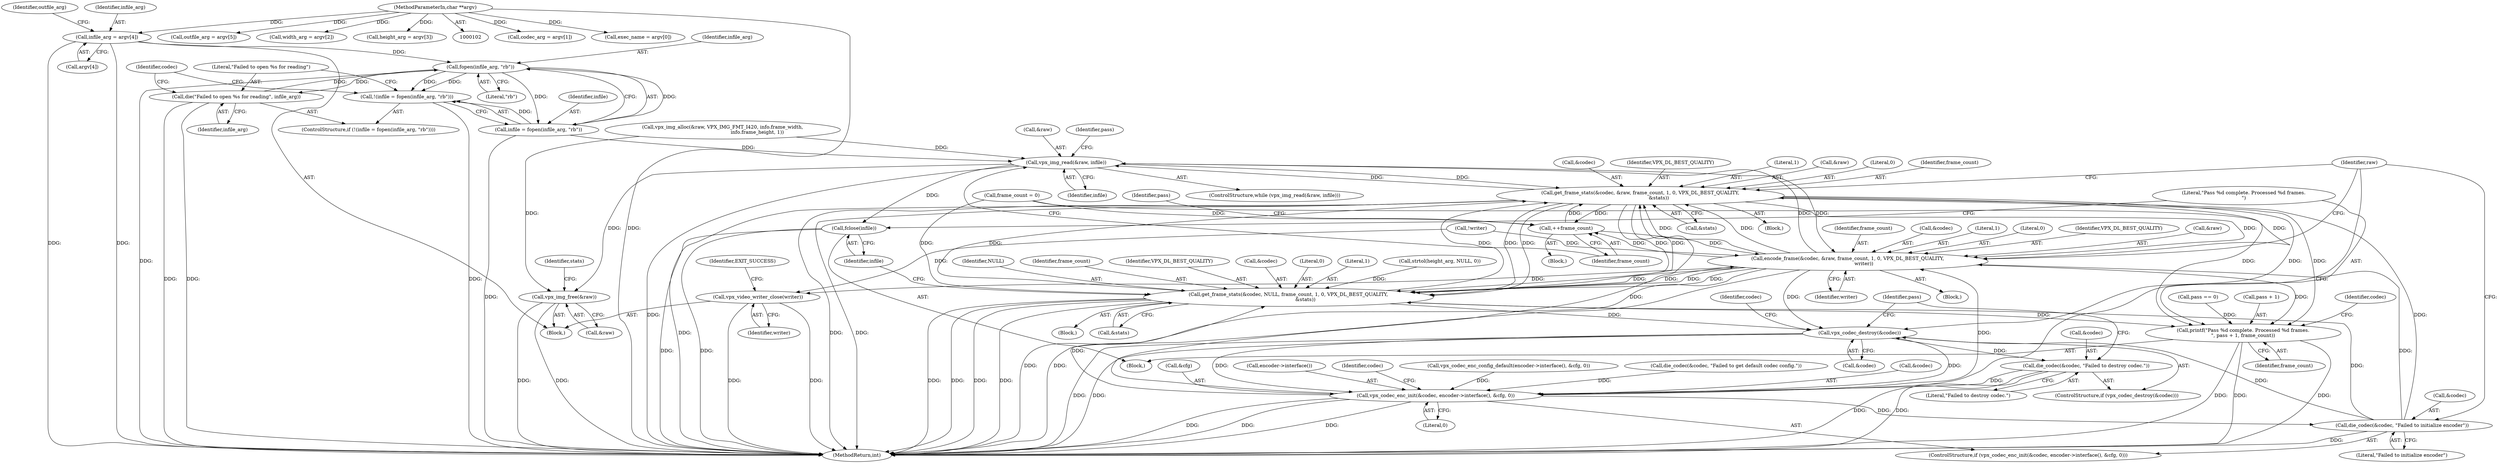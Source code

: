 digraph "1_Android_5a9753fca56f0eeb9f61e342b2fccffc364f9426_18@API" {
"1000389" [label="(Call,fopen(infile_arg, \"rb\"))"];
"1000392" [label="(Call,die(\"Failed to open %s for reading\", infile_arg))"];
"1000389" [label="(Call,fopen(infile_arg, \"rb\"))"];
"1000152" [label="(Call,infile_arg = argv[4])"];
"1000104" [label="(MethodParameterIn,char **argv)"];
"1000386" [label="(Call,!(infile = fopen(infile_arg, \"rb\")))"];
"1000387" [label="(Call,infile = fopen(infile_arg, \"rb\"))"];
"1000408" [label="(Call,vpx_img_read(&raw, infile))"];
"1000420" [label="(Call,get_frame_stats(&codec, &raw, frame_count, 1, 0, VPX_DL_BEST_QUALITY,\n                        &stats))"];
"1000413" [label="(Call,++frame_count)"];
"1000433" [label="(Call,encode_frame(&codec, &raw, frame_count, 1, 0, VPX_DL_BEST_QUALITY,\n                     writer))"];
"1000448" [label="(Call,get_frame_stats(&codec, NULL, frame_count, 1, 0, VPX_DL_BEST_QUALITY,\n                      &stats))"];
"1000464" [label="(Call,printf(\"Pass %d complete. Processed %d frames.\n\", pass + 1, frame_count))"];
"1000471" [label="(Call,vpx_codec_destroy(&codec))"];
"1000396" [label="(Call,vpx_codec_enc_init(&codec, encoder->interface(), &cfg, 0))"];
"1000403" [label="(Call,die_codec(&codec, \"Failed to initialize encoder\"))"];
"1000474" [label="(Call,die_codec(&codec, \"Failed to destroy codec.\"))"];
"1000485" [label="(Call,vpx_video_writer_close(writer))"];
"1000462" [label="(Call,fclose(infile))"];
"1000478" [label="(Call,vpx_img_free(&raw))"];
"1000465" [label="(Literal,\"Pass %d complete. Processed %d frames.\n\")"];
"1000400" [label="(Call,&cfg)"];
"1000438" [label="(Identifier,frame_count)"];
"1000385" [label="(ControlStructure,if (!(infile = fopen(infile_arg, \"rb\"))))"];
"1000388" [label="(Identifier,infile)"];
"1000137" [label="(Call,codec_arg = argv[1])"];
"1000420" [label="(Call,get_frame_stats(&codec, &raw, frame_count, 1, 0, VPX_DL_BEST_QUALITY,\n                        &stats))"];
"1000463" [label="(Identifier,infile)"];
"1000406" [label="(Literal,\"Failed to initialize encoder\")"];
"1000399" [label="(Call,encoder->interface())"];
"1000386" [label="(Call,!(infile = fopen(infile_arg, \"rb\")))"];
"1000357" [label="(Identifier,pass)"];
"1000417" [label="(Identifier,pass)"];
"1000442" [label="(Identifier,writer)"];
"1000472" [label="(Call,&codec)"];
"1000428" [label="(Identifier,VPX_DL_BEST_QUALITY)"];
"1000405" [label="(Identifier,codec)"];
"1000432" [label="(Block,)"];
"1000473" [label="(Identifier,codec)"];
"1000456" [label="(Call,&stats)"];
"1000297" [label="(Call,vpx_codec_enc_config_default(encoder->interface(), &cfg, 0))"];
"1000434" [label="(Call,&codec)"];
"1000470" [label="(ControlStructure,if (vpx_codec_destroy(&codec)))"];
"1000426" [label="(Literal,1)"];
"1000404" [label="(Call,&codec)"];
"1000486" [label="(Identifier,writer)"];
"1000423" [label="(Call,&raw)"];
"1000258" [label="(Call,vpx_img_alloc(&raw, VPX_IMG_FMT_I420, info.frame_width,\n                                             info.frame_height, 1))"];
"1000286" [label="(Call,!writer)"];
"1000152" [label="(Call,infile_arg = argv[4])"];
"1000433" [label="(Call,encode_frame(&codec, &raw, frame_count, 1, 0, VPX_DL_BEST_QUALITY,\n                     writer))"];
"1000429" [label="(Call,&stats)"];
"1000439" [label="(Literal,1)"];
"1000105" [label="(Block,)"];
"1000162" [label="(Call,exec_name = argv[0])"];
"1000485" [label="(Call,vpx_video_writer_close(writer))"];
"1000157" [label="(Call,outfile_arg = argv[5])"];
"1000392" [label="(Call,die(\"Failed to open %s for reading\", infile_arg))"];
"1000419" [label="(Block,)"];
"1000410" [label="(Identifier,raw)"];
"1000387" [label="(Call,infile = fopen(infile_arg, \"rb\"))"];
"1000153" [label="(Identifier,infile_arg)"];
"1000412" [label="(Block,)"];
"1000154" [label="(Call,argv[4])"];
"1000396" [label="(Call,vpx_codec_enc_init(&codec, encoder->interface(), &cfg, 0))"];
"1000448" [label="(Call,get_frame_stats(&codec, NULL, frame_count, 1, 0, VPX_DL_BEST_QUALITY,\n                      &stats))"];
"1000427" [label="(Literal,0)"];
"1000474" [label="(Call,die_codec(&codec, \"Failed to destroy codec.\"))"];
"1000393" [label="(Literal,\"Failed to open %s for reading\")"];
"1000451" [label="(Identifier,NULL)"];
"1000444" [label="(Call,pass == 0)"];
"1000104" [label="(MethodParameterIn,char **argv)"];
"1000452" [label="(Identifier,frame_count)"];
"1000440" [label="(Literal,0)"];
"1000409" [label="(Call,&raw)"];
"1000455" [label="(Identifier,VPX_DL_BEST_QUALITY)"];
"1000488" [label="(Identifier,EXIT_SUCCESS)"];
"1000476" [label="(Identifier,codec)"];
"1000411" [label="(Identifier,infile)"];
"1000447" [label="(Block,)"];
"1000142" [label="(Call,width_arg = argv[2])"];
"1000489" [label="(MethodReturn,int)"];
"1000441" [label="(Identifier,VPX_DL_BEST_QUALITY)"];
"1000475" [label="(Call,&codec)"];
"1000478" [label="(Call,vpx_img_free(&raw))"];
"1000407" [label="(ControlStructure,while (vpx_img_read(&raw, infile)))"];
"1000483" [label="(Identifier,stats)"];
"1000158" [label="(Identifier,outfile_arg)"];
"1000479" [label="(Call,&raw)"];
"1000445" [label="(Identifier,pass)"];
"1000304" [label="(Call,die_codec(&codec, \"Failed to get default codec config.\"))"];
"1000394" [label="(Identifier,infile_arg)"];
"1000147" [label="(Call,height_arg = argv[3])"];
"1000471" [label="(Call,vpx_codec_destroy(&codec))"];
"1000449" [label="(Call,&codec)"];
"1000391" [label="(Literal,\"rb\")"];
"1000414" [label="(Identifier,frame_count)"];
"1000464" [label="(Call,printf(\"Pass %d complete. Processed %d frames.\n\", pass + 1, frame_count))"];
"1000477" [label="(Literal,\"Failed to destroy codec.\")"];
"1000436" [label="(Call,&raw)"];
"1000454" [label="(Literal,0)"];
"1000469" [label="(Identifier,frame_count)"];
"1000389" [label="(Call,fopen(infile_arg, \"rb\"))"];
"1000390" [label="(Identifier,infile_arg)"];
"1000453" [label="(Literal,1)"];
"1000408" [label="(Call,vpx_img_read(&raw, infile))"];
"1000395" [label="(ControlStructure,if (vpx_codec_enc_init(&codec, encoder->interface(), &cfg, 0)))"];
"1000397" [label="(Call,&codec)"];
"1000402" [label="(Literal,0)"];
"1000466" [label="(Call,pass + 1)"];
"1000413" [label="(Call,++frame_count)"];
"1000358" [label="(Block,)"];
"1000425" [label="(Identifier,frame_count)"];
"1000215" [label="(Call,strtol(height_arg, NULL, 0))"];
"1000421" [label="(Call,&codec)"];
"1000398" [label="(Identifier,codec)"];
"1000360" [label="(Call,frame_count = 0)"];
"1000462" [label="(Call,fclose(infile))"];
"1000403" [label="(Call,die_codec(&codec, \"Failed to initialize encoder\"))"];
"1000389" -> "1000387"  [label="AST: "];
"1000389" -> "1000391"  [label="CFG: "];
"1000390" -> "1000389"  [label="AST: "];
"1000391" -> "1000389"  [label="AST: "];
"1000387" -> "1000389"  [label="CFG: "];
"1000389" -> "1000489"  [label="DDG: "];
"1000389" -> "1000386"  [label="DDG: "];
"1000389" -> "1000386"  [label="DDG: "];
"1000389" -> "1000387"  [label="DDG: "];
"1000389" -> "1000387"  [label="DDG: "];
"1000392" -> "1000389"  [label="DDG: "];
"1000152" -> "1000389"  [label="DDG: "];
"1000389" -> "1000392"  [label="DDG: "];
"1000392" -> "1000385"  [label="AST: "];
"1000392" -> "1000394"  [label="CFG: "];
"1000393" -> "1000392"  [label="AST: "];
"1000394" -> "1000392"  [label="AST: "];
"1000398" -> "1000392"  [label="CFG: "];
"1000392" -> "1000489"  [label="DDG: "];
"1000392" -> "1000489"  [label="DDG: "];
"1000152" -> "1000105"  [label="AST: "];
"1000152" -> "1000154"  [label="CFG: "];
"1000153" -> "1000152"  [label="AST: "];
"1000154" -> "1000152"  [label="AST: "];
"1000158" -> "1000152"  [label="CFG: "];
"1000152" -> "1000489"  [label="DDG: "];
"1000152" -> "1000489"  [label="DDG: "];
"1000104" -> "1000152"  [label="DDG: "];
"1000104" -> "1000102"  [label="AST: "];
"1000104" -> "1000489"  [label="DDG: "];
"1000104" -> "1000137"  [label="DDG: "];
"1000104" -> "1000142"  [label="DDG: "];
"1000104" -> "1000147"  [label="DDG: "];
"1000104" -> "1000157"  [label="DDG: "];
"1000104" -> "1000162"  [label="DDG: "];
"1000386" -> "1000385"  [label="AST: "];
"1000386" -> "1000387"  [label="CFG: "];
"1000387" -> "1000386"  [label="AST: "];
"1000393" -> "1000386"  [label="CFG: "];
"1000398" -> "1000386"  [label="CFG: "];
"1000386" -> "1000489"  [label="DDG: "];
"1000387" -> "1000386"  [label="DDG: "];
"1000388" -> "1000387"  [label="AST: "];
"1000387" -> "1000489"  [label="DDG: "];
"1000387" -> "1000408"  [label="DDG: "];
"1000408" -> "1000407"  [label="AST: "];
"1000408" -> "1000411"  [label="CFG: "];
"1000409" -> "1000408"  [label="AST: "];
"1000411" -> "1000408"  [label="AST: "];
"1000414" -> "1000408"  [label="CFG: "];
"1000445" -> "1000408"  [label="CFG: "];
"1000408" -> "1000489"  [label="DDG: "];
"1000258" -> "1000408"  [label="DDG: "];
"1000433" -> "1000408"  [label="DDG: "];
"1000420" -> "1000408"  [label="DDG: "];
"1000408" -> "1000420"  [label="DDG: "];
"1000408" -> "1000433"  [label="DDG: "];
"1000408" -> "1000462"  [label="DDG: "];
"1000408" -> "1000478"  [label="DDG: "];
"1000420" -> "1000419"  [label="AST: "];
"1000420" -> "1000429"  [label="CFG: "];
"1000421" -> "1000420"  [label="AST: "];
"1000423" -> "1000420"  [label="AST: "];
"1000425" -> "1000420"  [label="AST: "];
"1000426" -> "1000420"  [label="AST: "];
"1000427" -> "1000420"  [label="AST: "];
"1000428" -> "1000420"  [label="AST: "];
"1000429" -> "1000420"  [label="AST: "];
"1000410" -> "1000420"  [label="CFG: "];
"1000420" -> "1000489"  [label="DDG: "];
"1000420" -> "1000489"  [label="DDG: "];
"1000420" -> "1000489"  [label="DDG: "];
"1000420" -> "1000413"  [label="DDG: "];
"1000396" -> "1000420"  [label="DDG: "];
"1000403" -> "1000420"  [label="DDG: "];
"1000433" -> "1000420"  [label="DDG: "];
"1000433" -> "1000420"  [label="DDG: "];
"1000413" -> "1000420"  [label="DDG: "];
"1000448" -> "1000420"  [label="DDG: "];
"1000448" -> "1000420"  [label="DDG: "];
"1000420" -> "1000433"  [label="DDG: "];
"1000420" -> "1000433"  [label="DDG: "];
"1000420" -> "1000448"  [label="DDG: "];
"1000420" -> "1000448"  [label="DDG: "];
"1000420" -> "1000448"  [label="DDG: "];
"1000420" -> "1000448"  [label="DDG: "];
"1000420" -> "1000464"  [label="DDG: "];
"1000420" -> "1000471"  [label="DDG: "];
"1000413" -> "1000412"  [label="AST: "];
"1000413" -> "1000414"  [label="CFG: "];
"1000414" -> "1000413"  [label="AST: "];
"1000417" -> "1000413"  [label="CFG: "];
"1000360" -> "1000413"  [label="DDG: "];
"1000433" -> "1000413"  [label="DDG: "];
"1000413" -> "1000433"  [label="DDG: "];
"1000433" -> "1000432"  [label="AST: "];
"1000433" -> "1000442"  [label="CFG: "];
"1000434" -> "1000433"  [label="AST: "];
"1000436" -> "1000433"  [label="AST: "];
"1000438" -> "1000433"  [label="AST: "];
"1000439" -> "1000433"  [label="AST: "];
"1000440" -> "1000433"  [label="AST: "];
"1000441" -> "1000433"  [label="AST: "];
"1000442" -> "1000433"  [label="AST: "];
"1000410" -> "1000433"  [label="CFG: "];
"1000433" -> "1000489"  [label="DDG: "];
"1000433" -> "1000489"  [label="DDG: "];
"1000396" -> "1000433"  [label="DDG: "];
"1000403" -> "1000433"  [label="DDG: "];
"1000448" -> "1000433"  [label="DDG: "];
"1000286" -> "1000433"  [label="DDG: "];
"1000433" -> "1000448"  [label="DDG: "];
"1000433" -> "1000448"  [label="DDG: "];
"1000433" -> "1000448"  [label="DDG: "];
"1000433" -> "1000464"  [label="DDG: "];
"1000433" -> "1000471"  [label="DDG: "];
"1000433" -> "1000485"  [label="DDG: "];
"1000448" -> "1000447"  [label="AST: "];
"1000448" -> "1000456"  [label="CFG: "];
"1000449" -> "1000448"  [label="AST: "];
"1000451" -> "1000448"  [label="AST: "];
"1000452" -> "1000448"  [label="AST: "];
"1000453" -> "1000448"  [label="AST: "];
"1000454" -> "1000448"  [label="AST: "];
"1000455" -> "1000448"  [label="AST: "];
"1000456" -> "1000448"  [label="AST: "];
"1000463" -> "1000448"  [label="CFG: "];
"1000448" -> "1000489"  [label="DDG: "];
"1000448" -> "1000489"  [label="DDG: "];
"1000448" -> "1000489"  [label="DDG: "];
"1000448" -> "1000489"  [label="DDG: "];
"1000396" -> "1000448"  [label="DDG: "];
"1000403" -> "1000448"  [label="DDG: "];
"1000215" -> "1000448"  [label="DDG: "];
"1000360" -> "1000448"  [label="DDG: "];
"1000448" -> "1000464"  [label="DDG: "];
"1000448" -> "1000471"  [label="DDG: "];
"1000464" -> "1000358"  [label="AST: "];
"1000464" -> "1000469"  [label="CFG: "];
"1000465" -> "1000464"  [label="AST: "];
"1000466" -> "1000464"  [label="AST: "];
"1000469" -> "1000464"  [label="AST: "];
"1000473" -> "1000464"  [label="CFG: "];
"1000464" -> "1000489"  [label="DDG: "];
"1000464" -> "1000489"  [label="DDG: "];
"1000464" -> "1000489"  [label="DDG: "];
"1000444" -> "1000464"  [label="DDG: "];
"1000360" -> "1000464"  [label="DDG: "];
"1000471" -> "1000470"  [label="AST: "];
"1000471" -> "1000472"  [label="CFG: "];
"1000472" -> "1000471"  [label="AST: "];
"1000476" -> "1000471"  [label="CFG: "];
"1000357" -> "1000471"  [label="CFG: "];
"1000471" -> "1000489"  [label="DDG: "];
"1000471" -> "1000489"  [label="DDG: "];
"1000471" -> "1000396"  [label="DDG: "];
"1000396" -> "1000471"  [label="DDG: "];
"1000403" -> "1000471"  [label="DDG: "];
"1000471" -> "1000474"  [label="DDG: "];
"1000396" -> "1000395"  [label="AST: "];
"1000396" -> "1000402"  [label="CFG: "];
"1000397" -> "1000396"  [label="AST: "];
"1000399" -> "1000396"  [label="AST: "];
"1000400" -> "1000396"  [label="AST: "];
"1000402" -> "1000396"  [label="AST: "];
"1000405" -> "1000396"  [label="CFG: "];
"1000410" -> "1000396"  [label="CFG: "];
"1000396" -> "1000489"  [label="DDG: "];
"1000396" -> "1000489"  [label="DDG: "];
"1000396" -> "1000489"  [label="DDG: "];
"1000304" -> "1000396"  [label="DDG: "];
"1000474" -> "1000396"  [label="DDG: "];
"1000297" -> "1000396"  [label="DDG: "];
"1000396" -> "1000403"  [label="DDG: "];
"1000403" -> "1000395"  [label="AST: "];
"1000403" -> "1000406"  [label="CFG: "];
"1000404" -> "1000403"  [label="AST: "];
"1000406" -> "1000403"  [label="AST: "];
"1000410" -> "1000403"  [label="CFG: "];
"1000403" -> "1000489"  [label="DDG: "];
"1000474" -> "1000470"  [label="AST: "];
"1000474" -> "1000477"  [label="CFG: "];
"1000475" -> "1000474"  [label="AST: "];
"1000477" -> "1000474"  [label="AST: "];
"1000357" -> "1000474"  [label="CFG: "];
"1000474" -> "1000489"  [label="DDG: "];
"1000474" -> "1000489"  [label="DDG: "];
"1000485" -> "1000105"  [label="AST: "];
"1000485" -> "1000486"  [label="CFG: "];
"1000486" -> "1000485"  [label="AST: "];
"1000488" -> "1000485"  [label="CFG: "];
"1000485" -> "1000489"  [label="DDG: "];
"1000485" -> "1000489"  [label="DDG: "];
"1000286" -> "1000485"  [label="DDG: "];
"1000462" -> "1000358"  [label="AST: "];
"1000462" -> "1000463"  [label="CFG: "];
"1000463" -> "1000462"  [label="AST: "];
"1000465" -> "1000462"  [label="CFG: "];
"1000462" -> "1000489"  [label="DDG: "];
"1000462" -> "1000489"  [label="DDG: "];
"1000478" -> "1000105"  [label="AST: "];
"1000478" -> "1000479"  [label="CFG: "];
"1000479" -> "1000478"  [label="AST: "];
"1000483" -> "1000478"  [label="CFG: "];
"1000478" -> "1000489"  [label="DDG: "];
"1000478" -> "1000489"  [label="DDG: "];
"1000258" -> "1000478"  [label="DDG: "];
}
